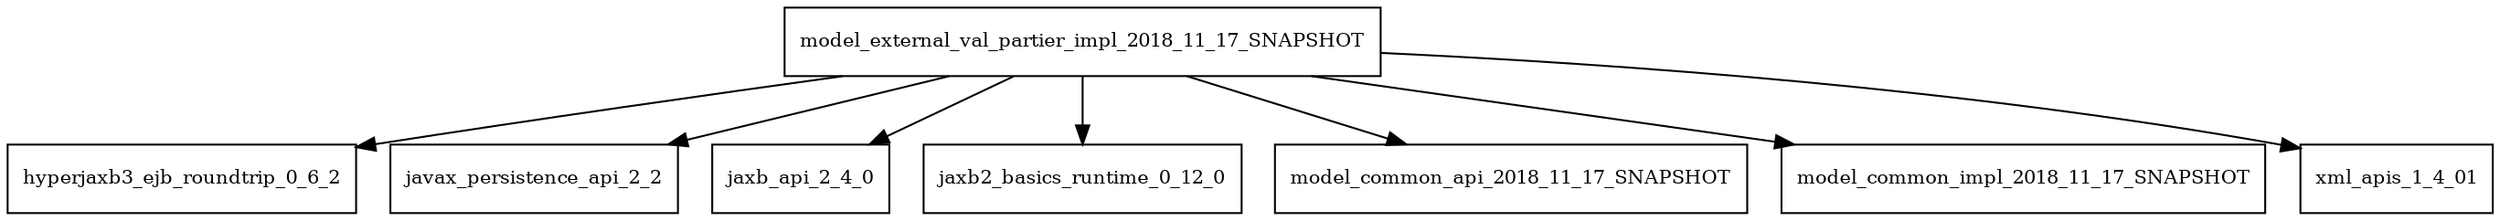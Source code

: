 digraph model_external_val_partier_impl_2018_11_17_SNAPSHOT_dependencies {
  node [shape = box, fontsize=10.0];
  model_external_val_partier_impl_2018_11_17_SNAPSHOT -> hyperjaxb3_ejb_roundtrip_0_6_2;
  model_external_val_partier_impl_2018_11_17_SNAPSHOT -> javax_persistence_api_2_2;
  model_external_val_partier_impl_2018_11_17_SNAPSHOT -> jaxb_api_2_4_0;
  model_external_val_partier_impl_2018_11_17_SNAPSHOT -> jaxb2_basics_runtime_0_12_0;
  model_external_val_partier_impl_2018_11_17_SNAPSHOT -> model_common_api_2018_11_17_SNAPSHOT;
  model_external_val_partier_impl_2018_11_17_SNAPSHOT -> model_common_impl_2018_11_17_SNAPSHOT;
  model_external_val_partier_impl_2018_11_17_SNAPSHOT -> xml_apis_1_4_01;
}
